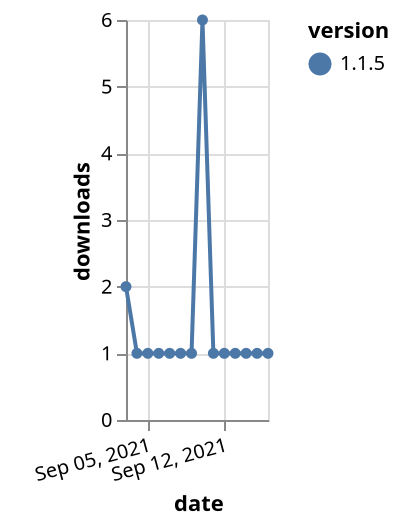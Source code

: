 {"$schema": "https://vega.github.io/schema/vega-lite/v5.json", "description": "A simple bar chart with embedded data.", "data": {"values": [{"date": "2021-09-03", "total": 431, "delta": 2, "version": "1.1.5"}, {"date": "2021-09-04", "total": 432, "delta": 1, "version": "1.1.5"}, {"date": "2021-09-05", "total": 433, "delta": 1, "version": "1.1.5"}, {"date": "2021-09-06", "total": 434, "delta": 1, "version": "1.1.5"}, {"date": "2021-09-07", "total": 435, "delta": 1, "version": "1.1.5"}, {"date": "2021-09-08", "total": 436, "delta": 1, "version": "1.1.5"}, {"date": "2021-09-09", "total": 437, "delta": 1, "version": "1.1.5"}, {"date": "2021-09-10", "total": 443, "delta": 6, "version": "1.1.5"}, {"date": "2021-09-11", "total": 444, "delta": 1, "version": "1.1.5"}, {"date": "2021-09-12", "total": 445, "delta": 1, "version": "1.1.5"}, {"date": "2021-09-13", "total": 446, "delta": 1, "version": "1.1.5"}, {"date": "2021-09-14", "total": 447, "delta": 1, "version": "1.1.5"}, {"date": "2021-09-15", "total": 448, "delta": 1, "version": "1.1.5"}, {"date": "2021-09-16", "total": 449, "delta": 1, "version": "1.1.5"}]}, "width": "container", "mark": {"type": "line", "point": {"filled": true}}, "encoding": {"x": {"field": "date", "type": "temporal", "timeUnit": "yearmonthdate", "title": "date", "axis": {"labelAngle": -15}}, "y": {"field": "delta", "type": "quantitative", "title": "downloads"}, "color": {"field": "version", "type": "nominal"}, "tooltip": {"field": "delta"}}}
